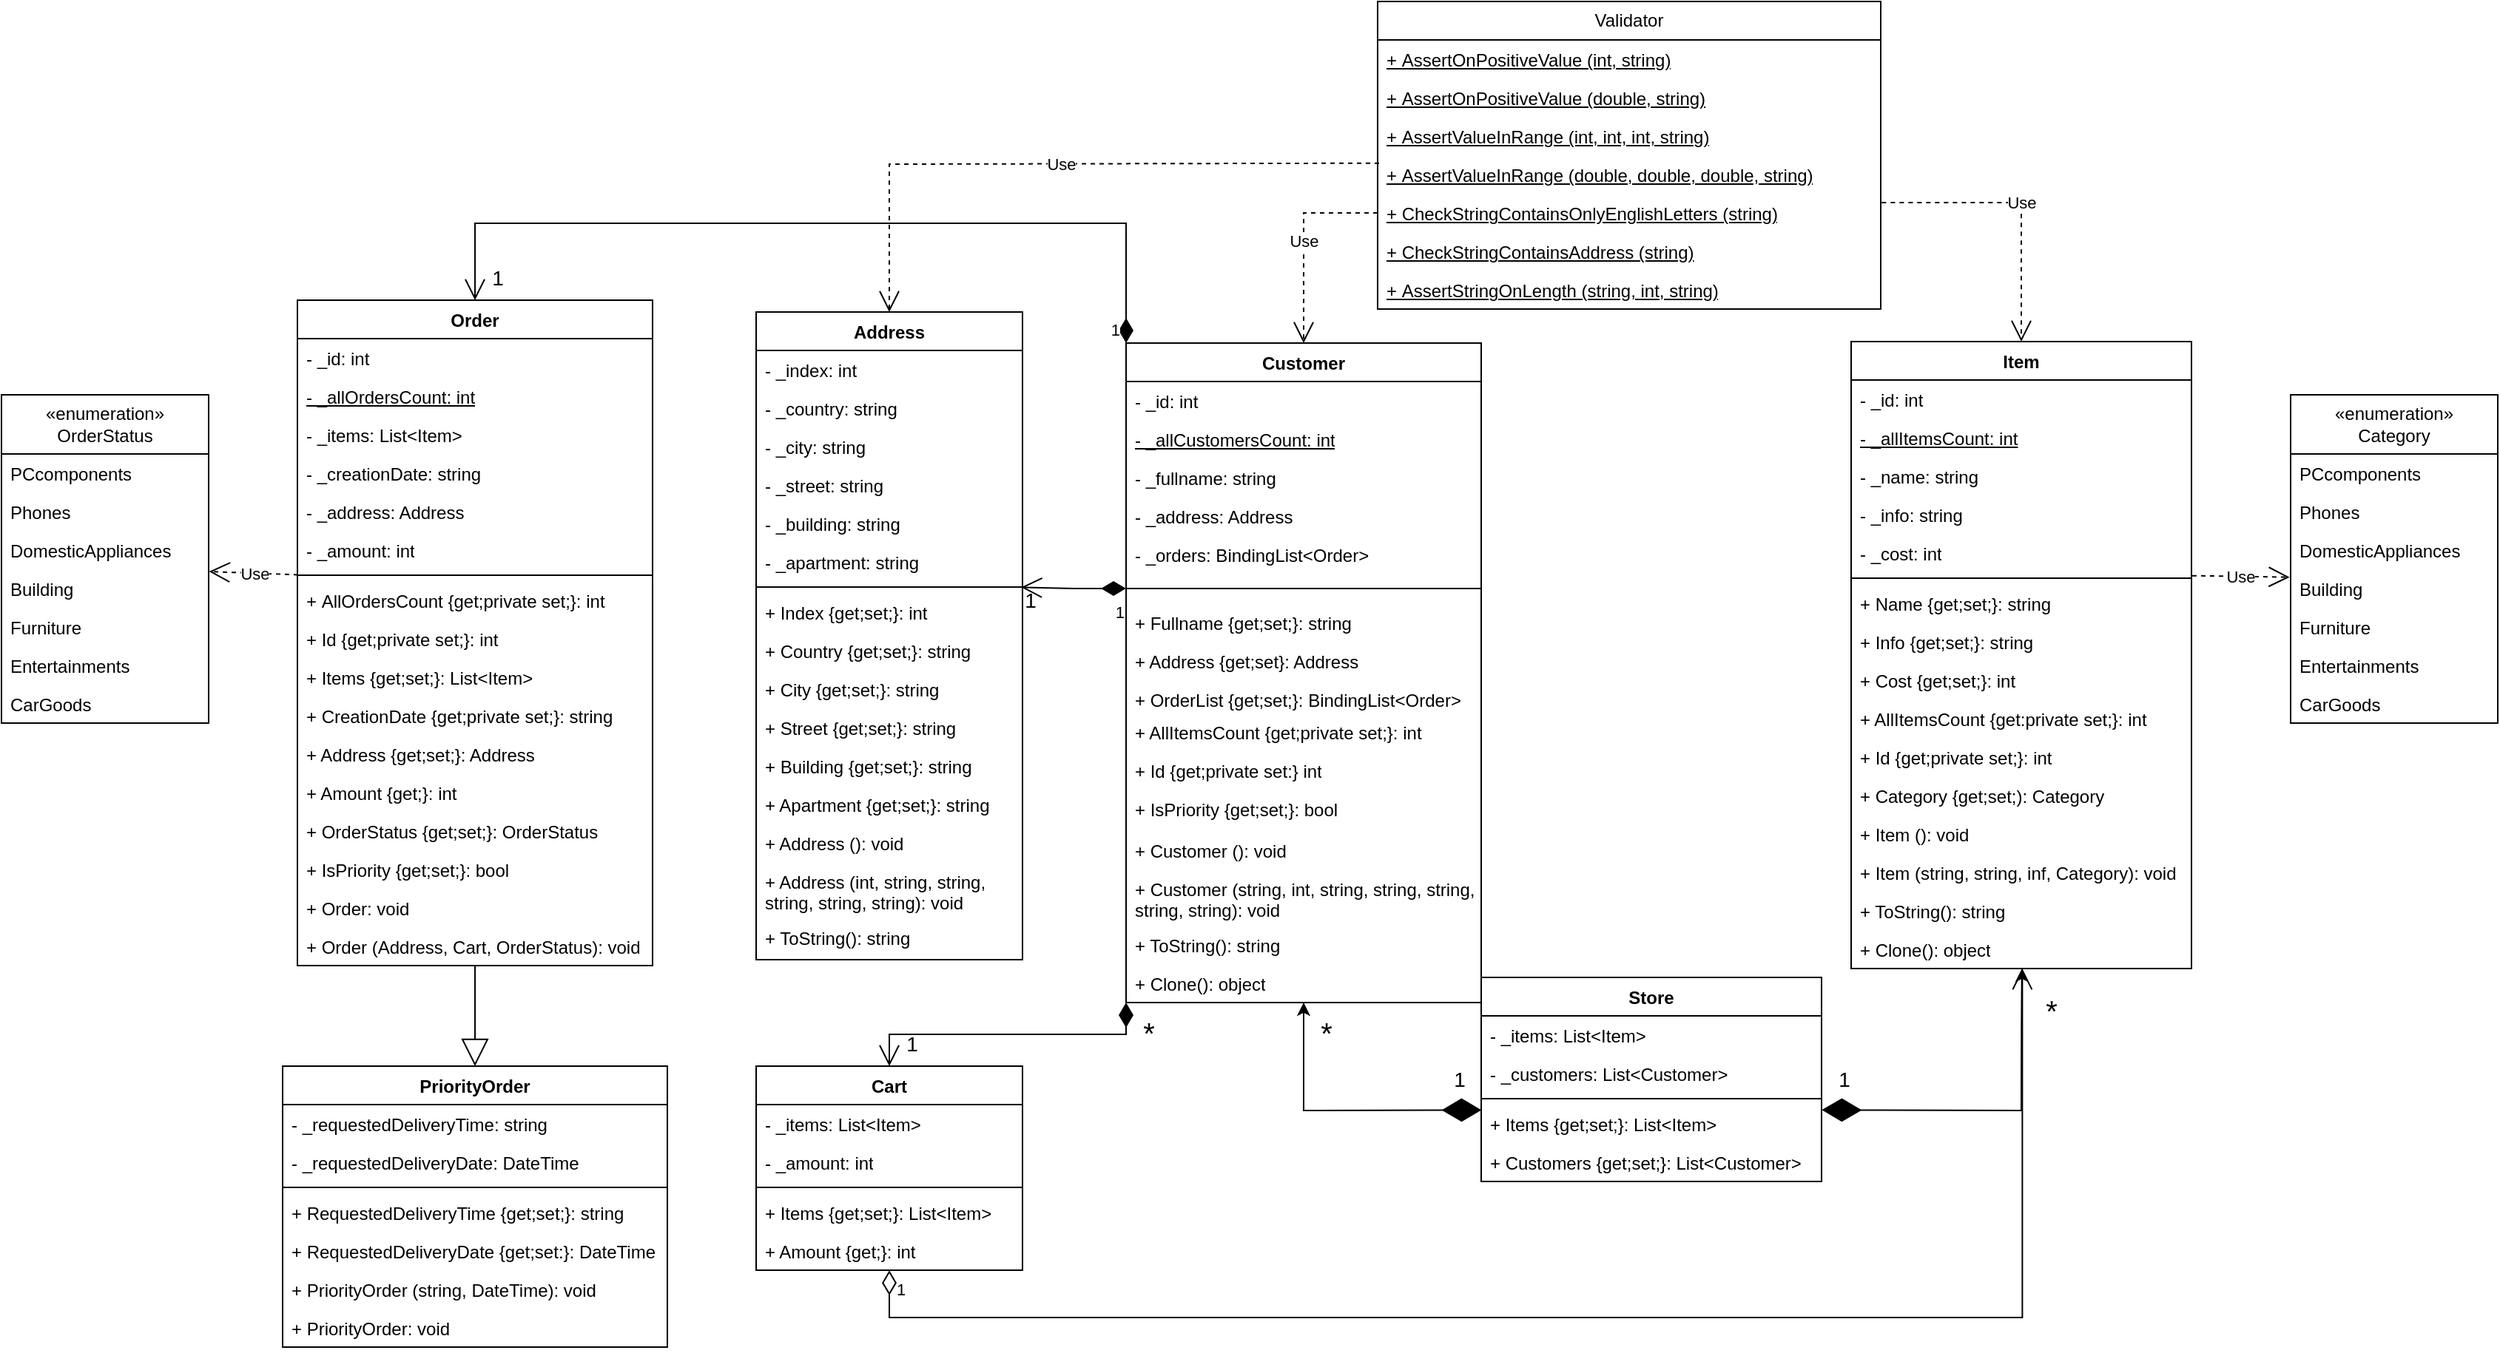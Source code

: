 <mxfile version="22.0.5" type="device">
  <diagram name="Страница — 1" id="mRZ40oLBY3o3glydsohH">
    <mxGraphModel dx="3160" dy="1187" grid="1" gridSize="10" guides="1" tooltips="1" connect="1" arrows="1" fold="1" page="1" pageScale="1" pageWidth="827" pageHeight="1169" math="0" shadow="0">
      <root>
        <mxCell id="0" />
        <mxCell id="1" parent="0" />
        <mxCell id="8NdlcEFQy9pJKiZ9Ffve-25" value="Validator" style="swimlane;fontStyle=0;childLayout=stackLayout;horizontal=1;startSize=26;fillColor=none;horizontalStack=0;resizeParent=1;resizeParentMax=0;resizeLast=0;collapsible=1;marginBottom=0;whiteSpace=wrap;html=1;rounded=0;" parent="1" vertex="1">
          <mxGeometry x="210" y="50" width="340" height="208" as="geometry" />
        </mxCell>
        <mxCell id="8NdlcEFQy9pJKiZ9Ffve-26" value="+&amp;nbsp;AssertOnPositiveValue (int, string)" style="text;strokeColor=none;fillColor=none;align=left;verticalAlign=top;spacingLeft=4;spacingRight=4;overflow=hidden;rotatable=0;points=[[0,0.5],[1,0.5]];portConstraint=eastwest;whiteSpace=wrap;html=1;rounded=0;fontStyle=4" parent="8NdlcEFQy9pJKiZ9Ffve-25" vertex="1">
          <mxGeometry y="26" width="340" height="26" as="geometry" />
        </mxCell>
        <mxCell id="8NdlcEFQy9pJKiZ9Ffve-27" value="+&amp;nbsp;AssertOnPositiveValue (double, string)" style="text;strokeColor=none;fillColor=none;align=left;verticalAlign=top;spacingLeft=4;spacingRight=4;overflow=hidden;rotatable=0;points=[[0,0.5],[1,0.5]];portConstraint=eastwest;whiteSpace=wrap;html=1;rounded=0;fontStyle=4" parent="8NdlcEFQy9pJKiZ9Ffve-25" vertex="1">
          <mxGeometry y="52" width="340" height="26" as="geometry" />
        </mxCell>
        <mxCell id="8NdlcEFQy9pJKiZ9Ffve-28" value="+&amp;nbsp;AssertValueInRange (int, int, int, string)" style="text;strokeColor=none;fillColor=none;align=left;verticalAlign=top;spacingLeft=4;spacingRight=4;overflow=hidden;rotatable=0;points=[[0,0.5],[1,0.5]];portConstraint=eastwest;whiteSpace=wrap;html=1;rounded=0;fontStyle=4" parent="8NdlcEFQy9pJKiZ9Ffve-25" vertex="1">
          <mxGeometry y="78" width="340" height="26" as="geometry" />
        </mxCell>
        <mxCell id="EkHCMVU59h59knE90Hll-35" value="+&amp;nbsp;AssertValueInRange (double, double, double, string)" style="text;strokeColor=none;fillColor=none;align=left;verticalAlign=top;spacingLeft=4;spacingRight=4;overflow=hidden;rotatable=0;points=[[0,0.5],[1,0.5]];portConstraint=eastwest;whiteSpace=wrap;html=1;rounded=0;fontStyle=4" parent="8NdlcEFQy9pJKiZ9Ffve-25" vertex="1">
          <mxGeometry y="104" width="340" height="26" as="geometry" />
        </mxCell>
        <mxCell id="EkHCMVU59h59knE90Hll-36" value="+&amp;nbsp;CheckStringContainsOnlyEnglishLetters (string)" style="text;strokeColor=none;fillColor=none;align=left;verticalAlign=top;spacingLeft=4;spacingRight=4;overflow=hidden;rotatable=0;points=[[0,0.5],[1,0.5]];portConstraint=eastwest;whiteSpace=wrap;html=1;rounded=0;fontStyle=4" parent="8NdlcEFQy9pJKiZ9Ffve-25" vertex="1">
          <mxGeometry y="130" width="340" height="26" as="geometry" />
        </mxCell>
        <mxCell id="EkHCMVU59h59knE90Hll-37" value="+&amp;nbsp;CheckStringContainsAddress (string)" style="text;strokeColor=none;fillColor=none;align=left;verticalAlign=top;spacingLeft=4;spacingRight=4;overflow=hidden;rotatable=0;points=[[0,0.5],[1,0.5]];portConstraint=eastwest;whiteSpace=wrap;html=1;rounded=0;fontStyle=4" parent="8NdlcEFQy9pJKiZ9Ffve-25" vertex="1">
          <mxGeometry y="156" width="340" height="26" as="geometry" />
        </mxCell>
        <mxCell id="EkHCMVU59h59knE90Hll-38" value="+&amp;nbsp;AssertStringOnLength (string, int, string)" style="text;strokeColor=none;fillColor=none;align=left;verticalAlign=top;spacingLeft=4;spacingRight=4;overflow=hidden;rotatable=0;points=[[0,0.5],[1,0.5]];portConstraint=eastwest;whiteSpace=wrap;html=1;rounded=0;fontStyle=4" parent="8NdlcEFQy9pJKiZ9Ffve-25" vertex="1">
          <mxGeometry y="182" width="340" height="26" as="geometry" />
        </mxCell>
        <mxCell id="EkHCMVU59h59knE90Hll-3" value="Item" style="swimlane;fontStyle=1;align=center;verticalAlign=top;childLayout=stackLayout;horizontal=1;startSize=26;horizontalStack=0;resizeParent=1;resizeParentMax=0;resizeLast=0;collapsible=1;marginBottom=0;whiteSpace=wrap;html=1;" parent="1" vertex="1">
          <mxGeometry x="530" y="280" width="230" height="424" as="geometry" />
        </mxCell>
        <mxCell id="EkHCMVU59h59knE90Hll-13" value="- _id: int" style="text;strokeColor=none;fillColor=none;align=left;verticalAlign=top;spacingLeft=4;spacingRight=4;overflow=hidden;rotatable=0;points=[[0,0.5],[1,0.5]];portConstraint=eastwest;whiteSpace=wrap;html=1;" parent="EkHCMVU59h59knE90Hll-3" vertex="1">
          <mxGeometry y="26" width="230" height="26" as="geometry" />
        </mxCell>
        <mxCell id="EkHCMVU59h59knE90Hll-12" value="- _allItemsCount: int" style="text;strokeColor=none;fillColor=none;align=left;verticalAlign=top;spacingLeft=4;spacingRight=4;overflow=hidden;rotatable=0;points=[[0,0.5],[1,0.5]];portConstraint=eastwest;whiteSpace=wrap;html=1;fontStyle=4" parent="EkHCMVU59h59knE90Hll-3" vertex="1">
          <mxGeometry y="52" width="230" height="26" as="geometry" />
        </mxCell>
        <mxCell id="EkHCMVU59h59knE90Hll-11" value="- _name: string" style="text;strokeColor=none;fillColor=none;align=left;verticalAlign=top;spacingLeft=4;spacingRight=4;overflow=hidden;rotatable=0;points=[[0,0.5],[1,0.5]];portConstraint=eastwest;whiteSpace=wrap;html=1;" parent="EkHCMVU59h59knE90Hll-3" vertex="1">
          <mxGeometry y="78" width="230" height="26" as="geometry" />
        </mxCell>
        <mxCell id="EkHCMVU59h59knE90Hll-8" value="- _info: string" style="text;strokeColor=none;fillColor=none;align=left;verticalAlign=top;spacingLeft=4;spacingRight=4;overflow=hidden;rotatable=0;points=[[0,0.5],[1,0.5]];portConstraint=eastwest;whiteSpace=wrap;html=1;" parent="EkHCMVU59h59knE90Hll-3" vertex="1">
          <mxGeometry y="104" width="230" height="26" as="geometry" />
        </mxCell>
        <mxCell id="EkHCMVU59h59knE90Hll-4" value="- _cost: int" style="text;strokeColor=none;fillColor=none;align=left;verticalAlign=top;spacingLeft=4;spacingRight=4;overflow=hidden;rotatable=0;points=[[0,0.5],[1,0.5]];portConstraint=eastwest;whiteSpace=wrap;html=1;" parent="EkHCMVU59h59knE90Hll-3" vertex="1">
          <mxGeometry y="130" width="230" height="26" as="geometry" />
        </mxCell>
        <mxCell id="EkHCMVU59h59knE90Hll-5" value="" style="line;strokeWidth=1;fillColor=none;align=left;verticalAlign=middle;spacingTop=-1;spacingLeft=3;spacingRight=3;rotatable=0;labelPosition=right;points=[];portConstraint=eastwest;strokeColor=inherit;" parent="EkHCMVU59h59knE90Hll-3" vertex="1">
          <mxGeometry y="156" width="230" height="8" as="geometry" />
        </mxCell>
        <mxCell id="EkHCMVU59h59knE90Hll-6" value="+ Name {get;set;}: string" style="text;strokeColor=none;fillColor=none;align=left;verticalAlign=top;spacingLeft=4;spacingRight=4;overflow=hidden;rotatable=0;points=[[0,0.5],[1,0.5]];portConstraint=eastwest;whiteSpace=wrap;html=1;" parent="EkHCMVU59h59knE90Hll-3" vertex="1">
          <mxGeometry y="164" width="230" height="26" as="geometry" />
        </mxCell>
        <mxCell id="EkHCMVU59h59knE90Hll-7" value="+ Info {get;set;}: string" style="text;strokeColor=none;fillColor=none;align=left;verticalAlign=top;spacingLeft=4;spacingRight=4;overflow=hidden;rotatable=0;points=[[0,0.5],[1,0.5]];portConstraint=eastwest;whiteSpace=wrap;html=1;" parent="EkHCMVU59h59knE90Hll-3" vertex="1">
          <mxGeometry y="190" width="230" height="26" as="geometry" />
        </mxCell>
        <mxCell id="EkHCMVU59h59knE90Hll-14" value="+ Cost {get;set;}: int" style="text;strokeColor=none;fillColor=none;align=left;verticalAlign=top;spacingLeft=4;spacingRight=4;overflow=hidden;rotatable=0;points=[[0,0.5],[1,0.5]];portConstraint=eastwest;whiteSpace=wrap;html=1;" parent="EkHCMVU59h59knE90Hll-3" vertex="1">
          <mxGeometry y="216" width="230" height="26" as="geometry" />
        </mxCell>
        <mxCell id="EkHCMVU59h59knE90Hll-15" value="+ AllItemsCount {get:private set;}: int" style="text;strokeColor=none;fillColor=none;align=left;verticalAlign=top;spacingLeft=4;spacingRight=4;overflow=hidden;rotatable=0;points=[[0,0.5],[1,0.5]];portConstraint=eastwest;whiteSpace=wrap;html=1;fontStyle=0" parent="EkHCMVU59h59knE90Hll-3" vertex="1">
          <mxGeometry y="242" width="230" height="26" as="geometry" />
        </mxCell>
        <mxCell id="EkHCMVU59h59knE90Hll-16" value="+ Id {get;private set;}: int" style="text;strokeColor=none;fillColor=none;align=left;verticalAlign=top;spacingLeft=4;spacingRight=4;overflow=hidden;rotatable=0;points=[[0,0.5],[1,0.5]];portConstraint=eastwest;whiteSpace=wrap;html=1;" parent="EkHCMVU59h59knE90Hll-3" vertex="1">
          <mxGeometry y="268" width="230" height="26" as="geometry" />
        </mxCell>
        <mxCell id="EkHCMVU59h59knE90Hll-17" value="+ Category {get;set;): Category" style="text;strokeColor=none;fillColor=none;align=left;verticalAlign=top;spacingLeft=4;spacingRight=4;overflow=hidden;rotatable=0;points=[[0,0.5],[1,0.5]];portConstraint=eastwest;whiteSpace=wrap;html=1;" parent="EkHCMVU59h59knE90Hll-3" vertex="1">
          <mxGeometry y="294" width="230" height="26" as="geometry" />
        </mxCell>
        <mxCell id="sbkK2AnOCJ7gOjGIv6pn-34" value="+ Item (): void" style="text;strokeColor=none;fillColor=none;align=left;verticalAlign=top;spacingLeft=4;spacingRight=4;overflow=hidden;rotatable=0;points=[[0,0.5],[1,0.5]];portConstraint=eastwest;whiteSpace=wrap;html=1;" parent="EkHCMVU59h59knE90Hll-3" vertex="1">
          <mxGeometry y="320" width="230" height="26" as="geometry" />
        </mxCell>
        <mxCell id="sbkK2AnOCJ7gOjGIv6pn-35" value="+ Item (string, string, inf, Category): void" style="text;strokeColor=none;fillColor=none;align=left;verticalAlign=top;spacingLeft=4;spacingRight=4;overflow=hidden;rotatable=0;points=[[0,0.5],[1,0.5]];portConstraint=eastwest;whiteSpace=wrap;html=1;" parent="EkHCMVU59h59knE90Hll-3" vertex="1">
          <mxGeometry y="346" width="230" height="26" as="geometry" />
        </mxCell>
        <mxCell id="phYLgja38qa1CTjOd_SN-5" value="+ ToString(): string" style="text;strokeColor=none;fillColor=none;align=left;verticalAlign=top;spacingLeft=4;spacingRight=4;overflow=hidden;rotatable=0;points=[[0,0.5],[1,0.5]];portConstraint=eastwest;whiteSpace=wrap;html=1;" vertex="1" parent="EkHCMVU59h59knE90Hll-3">
          <mxGeometry y="372" width="230" height="26" as="geometry" />
        </mxCell>
        <mxCell id="phYLgja38qa1CTjOd_SN-6" value="+ Clone(): object" style="text;strokeColor=none;fillColor=none;align=left;verticalAlign=top;spacingLeft=4;spacingRight=4;overflow=hidden;rotatable=0;points=[[0,0.5],[1,0.5]];portConstraint=eastwest;whiteSpace=wrap;html=1;" vertex="1" parent="EkHCMVU59h59knE90Hll-3">
          <mxGeometry y="398" width="230" height="26" as="geometry" />
        </mxCell>
        <mxCell id="EkHCMVU59h59knE90Hll-18" value="Customer" style="swimlane;fontStyle=1;align=center;verticalAlign=top;childLayout=stackLayout;horizontal=1;startSize=26;horizontalStack=0;resizeParent=1;resizeParentMax=0;resizeLast=0;collapsible=1;marginBottom=0;whiteSpace=wrap;html=1;" parent="1" vertex="1">
          <mxGeometry x="40" y="281" width="240" height="446" as="geometry" />
        </mxCell>
        <mxCell id="EkHCMVU59h59knE90Hll-24" value="- _id: int" style="text;strokeColor=none;fillColor=none;align=left;verticalAlign=top;spacingLeft=4;spacingRight=4;overflow=hidden;rotatable=0;points=[[0,0.5],[1,0.5]];portConstraint=eastwest;whiteSpace=wrap;html=1;" parent="EkHCMVU59h59knE90Hll-18" vertex="1">
          <mxGeometry y="26" width="240" height="26" as="geometry" />
        </mxCell>
        <mxCell id="EkHCMVU59h59knE90Hll-23" value="- _allCustomersCount: int" style="text;strokeColor=none;fillColor=none;align=left;verticalAlign=top;spacingLeft=4;spacingRight=4;overflow=hidden;rotatable=0;points=[[0,0.5],[1,0.5]];portConstraint=eastwest;whiteSpace=wrap;html=1;fontStyle=4" parent="EkHCMVU59h59knE90Hll-18" vertex="1">
          <mxGeometry y="52" width="240" height="26" as="geometry" />
        </mxCell>
        <mxCell id="EkHCMVU59h59knE90Hll-22" value="- _fullname: string" style="text;strokeColor=none;fillColor=none;align=left;verticalAlign=top;spacingLeft=4;spacingRight=4;overflow=hidden;rotatable=0;points=[[0,0.5],[1,0.5]];portConstraint=eastwest;whiteSpace=wrap;html=1;" parent="EkHCMVU59h59knE90Hll-18" vertex="1">
          <mxGeometry y="78" width="240" height="26" as="geometry" />
        </mxCell>
        <mxCell id="EkHCMVU59h59knE90Hll-19" value="- _address: Address" style="text;strokeColor=none;fillColor=none;align=left;verticalAlign=top;spacingLeft=4;spacingRight=4;overflow=hidden;rotatable=0;points=[[0,0.5],[1,0.5]];portConstraint=eastwest;whiteSpace=wrap;html=1;" parent="EkHCMVU59h59knE90Hll-18" vertex="1">
          <mxGeometry y="104" width="240" height="26" as="geometry" />
        </mxCell>
        <mxCell id="-F8Q1V_g5fa-UAAVx8Ue-2" value="- _orders: BindingList&amp;lt;Order&amp;gt;" style="text;strokeColor=none;fillColor=none;align=left;verticalAlign=top;spacingLeft=4;spacingRight=4;overflow=hidden;rotatable=0;points=[[0,0.5],[1,0.5]];portConstraint=eastwest;whiteSpace=wrap;html=1;" parent="EkHCMVU59h59knE90Hll-18" vertex="1">
          <mxGeometry y="130" width="240" height="26" as="geometry" />
        </mxCell>
        <mxCell id="EkHCMVU59h59knE90Hll-20" value="" style="line;strokeWidth=1;fillColor=none;align=left;verticalAlign=middle;spacingTop=-1;spacingLeft=3;spacingRight=3;rotatable=0;labelPosition=right;points=[];portConstraint=eastwest;strokeColor=inherit;" parent="EkHCMVU59h59knE90Hll-18" vertex="1">
          <mxGeometry y="156" width="240" height="20" as="geometry" />
        </mxCell>
        <mxCell id="EkHCMVU59h59knE90Hll-21" value="+ Fullname {get;set;}: string" style="text;strokeColor=none;fillColor=none;align=left;verticalAlign=top;spacingLeft=4;spacingRight=4;overflow=hidden;rotatable=0;points=[[0,0.5],[1,0.5]];portConstraint=eastwest;whiteSpace=wrap;html=1;" parent="EkHCMVU59h59knE90Hll-18" vertex="1">
          <mxGeometry y="176" width="240" height="26" as="geometry" />
        </mxCell>
        <mxCell id="EkHCMVU59h59knE90Hll-25" value="+ Address {get;set}: Address" style="text;strokeColor=none;fillColor=none;align=left;verticalAlign=top;spacingLeft=4;spacingRight=4;overflow=hidden;rotatable=0;points=[[0,0.5],[1,0.5]];portConstraint=eastwest;whiteSpace=wrap;html=1;" parent="EkHCMVU59h59knE90Hll-18" vertex="1">
          <mxGeometry y="202" width="240" height="26" as="geometry" />
        </mxCell>
        <mxCell id="-F8Q1V_g5fa-UAAVx8Ue-1" value="+ OrderList {get;set;}: BindingList&amp;lt;Order&amp;gt;" style="text;strokeColor=none;fillColor=none;align=left;verticalAlign=top;spacingLeft=4;spacingRight=4;overflow=hidden;rotatable=0;points=[[0,0.5],[1,0.5]];portConstraint=eastwest;whiteSpace=wrap;html=1;" parent="EkHCMVU59h59knE90Hll-18" vertex="1">
          <mxGeometry y="228" width="240" height="22" as="geometry" />
        </mxCell>
        <mxCell id="EkHCMVU59h59knE90Hll-26" value="+ AllItemsCount {get;private set;}: int" style="text;strokeColor=none;fillColor=none;align=left;verticalAlign=top;spacingLeft=4;spacingRight=4;overflow=hidden;rotatable=0;points=[[0,0.5],[1,0.5]];portConstraint=eastwest;whiteSpace=wrap;html=1;" parent="EkHCMVU59h59knE90Hll-18" vertex="1">
          <mxGeometry y="250" width="240" height="26" as="geometry" />
        </mxCell>
        <mxCell id="EkHCMVU59h59knE90Hll-27" value="+ Id {get;private set:} int" style="text;strokeColor=none;fillColor=none;align=left;verticalAlign=top;spacingLeft=4;spacingRight=4;overflow=hidden;rotatable=0;points=[[0,0.5],[1,0.5]];portConstraint=eastwest;whiteSpace=wrap;html=1;" parent="EkHCMVU59h59knE90Hll-18" vertex="1">
          <mxGeometry y="276" width="240" height="26" as="geometry" />
        </mxCell>
        <mxCell id="MhgVoDi9bUxvAhyQU6as-1" value="+ IsPriority {get;set;}: bool" style="text;strokeColor=none;fillColor=none;align=left;verticalAlign=top;spacingLeft=4;spacingRight=4;overflow=hidden;rotatable=0;points=[[0,0.5],[1,0.5]];portConstraint=eastwest;whiteSpace=wrap;html=1;" parent="EkHCMVU59h59knE90Hll-18" vertex="1">
          <mxGeometry y="302" width="240" height="28" as="geometry" />
        </mxCell>
        <mxCell id="sbkK2AnOCJ7gOjGIv6pn-32" value="+ Customer (): void" style="text;strokeColor=none;fillColor=none;align=left;verticalAlign=top;spacingLeft=4;spacingRight=4;overflow=hidden;rotatable=0;points=[[0,0.5],[1,0.5]];portConstraint=eastwest;whiteSpace=wrap;html=1;" parent="EkHCMVU59h59knE90Hll-18" vertex="1">
          <mxGeometry y="330" width="240" height="26" as="geometry" />
        </mxCell>
        <mxCell id="sbkK2AnOCJ7gOjGIv6pn-33" value="+ Customer (string, int, string, string, string, string, string): void" style="text;strokeColor=none;fillColor=none;align=left;verticalAlign=top;spacingLeft=4;spacingRight=4;overflow=hidden;rotatable=0;points=[[0,0.5],[1,0.5]];portConstraint=eastwest;whiteSpace=wrap;html=1;" parent="EkHCMVU59h59knE90Hll-18" vertex="1">
          <mxGeometry y="356" width="240" height="38" as="geometry" />
        </mxCell>
        <mxCell id="phYLgja38qa1CTjOd_SN-2" value="+ ToString(): string" style="text;strokeColor=none;fillColor=none;align=left;verticalAlign=top;spacingLeft=4;spacingRight=4;overflow=hidden;rotatable=0;points=[[0,0.5],[1,0.5]];portConstraint=eastwest;whiteSpace=wrap;html=1;" vertex="1" parent="EkHCMVU59h59knE90Hll-18">
          <mxGeometry y="394" width="240" height="26" as="geometry" />
        </mxCell>
        <mxCell id="phYLgja38qa1CTjOd_SN-3" value="+ Clone(): object" style="text;strokeColor=none;fillColor=none;align=left;verticalAlign=top;spacingLeft=4;spacingRight=4;overflow=hidden;rotatable=0;points=[[0,0.5],[1,0.5]];portConstraint=eastwest;whiteSpace=wrap;html=1;" vertex="1" parent="EkHCMVU59h59knE90Hll-18">
          <mxGeometry y="420" width="240" height="26" as="geometry" />
        </mxCell>
        <mxCell id="hicgtg7otHuUIutlruOk-7" value="Address" style="swimlane;fontStyle=1;align=center;verticalAlign=top;childLayout=stackLayout;horizontal=1;startSize=26;horizontalStack=0;resizeParent=1;resizeParentMax=0;resizeLast=0;collapsible=1;marginBottom=0;whiteSpace=wrap;html=1;" parent="1" vertex="1">
          <mxGeometry x="-210" y="260" width="180" height="438" as="geometry" />
        </mxCell>
        <mxCell id="hicgtg7otHuUIutlruOk-15" value="- _index: int" style="text;strokeColor=none;fillColor=none;align=left;verticalAlign=top;spacingLeft=4;spacingRight=4;overflow=hidden;rotatable=0;points=[[0,0.5],[1,0.5]];portConstraint=eastwest;whiteSpace=wrap;html=1;" parent="hicgtg7otHuUIutlruOk-7" vertex="1">
          <mxGeometry y="26" width="180" height="26" as="geometry" />
        </mxCell>
        <mxCell id="hicgtg7otHuUIutlruOk-14" value="- _country: string" style="text;strokeColor=none;fillColor=none;align=left;verticalAlign=top;spacingLeft=4;spacingRight=4;overflow=hidden;rotatable=0;points=[[0,0.5],[1,0.5]];portConstraint=eastwest;whiteSpace=wrap;html=1;" parent="hicgtg7otHuUIutlruOk-7" vertex="1">
          <mxGeometry y="52" width="180" height="26" as="geometry" />
        </mxCell>
        <mxCell id="hicgtg7otHuUIutlruOk-13" value="- _city: string" style="text;strokeColor=none;fillColor=none;align=left;verticalAlign=top;spacingLeft=4;spacingRight=4;overflow=hidden;rotatable=0;points=[[0,0.5],[1,0.5]];portConstraint=eastwest;whiteSpace=wrap;html=1;" parent="hicgtg7otHuUIutlruOk-7" vertex="1">
          <mxGeometry y="78" width="180" height="26" as="geometry" />
        </mxCell>
        <mxCell id="hicgtg7otHuUIutlruOk-12" value="- _street: string" style="text;strokeColor=none;fillColor=none;align=left;verticalAlign=top;spacingLeft=4;spacingRight=4;overflow=hidden;rotatable=0;points=[[0,0.5],[1,0.5]];portConstraint=eastwest;whiteSpace=wrap;html=1;" parent="hicgtg7otHuUIutlruOk-7" vertex="1">
          <mxGeometry y="104" width="180" height="26" as="geometry" />
        </mxCell>
        <mxCell id="hicgtg7otHuUIutlruOk-11" value="- _building: string" style="text;strokeColor=none;fillColor=none;align=left;verticalAlign=top;spacingLeft=4;spacingRight=4;overflow=hidden;rotatable=0;points=[[0,0.5],[1,0.5]];portConstraint=eastwest;whiteSpace=wrap;html=1;" parent="hicgtg7otHuUIutlruOk-7" vertex="1">
          <mxGeometry y="130" width="180" height="26" as="geometry" />
        </mxCell>
        <mxCell id="hicgtg7otHuUIutlruOk-8" value="- _apartment: string" style="text;strokeColor=none;fillColor=none;align=left;verticalAlign=top;spacingLeft=4;spacingRight=4;overflow=hidden;rotatable=0;points=[[0,0.5],[1,0.5]];portConstraint=eastwest;whiteSpace=wrap;html=1;" parent="hicgtg7otHuUIutlruOk-7" vertex="1">
          <mxGeometry y="156" width="180" height="26" as="geometry" />
        </mxCell>
        <mxCell id="hicgtg7otHuUIutlruOk-9" value="" style="line;strokeWidth=1;fillColor=none;align=left;verticalAlign=middle;spacingTop=-1;spacingLeft=3;spacingRight=3;rotatable=0;labelPosition=right;points=[];portConstraint=eastwest;strokeColor=inherit;" parent="hicgtg7otHuUIutlruOk-7" vertex="1">
          <mxGeometry y="182" width="180" height="8" as="geometry" />
        </mxCell>
        <mxCell id="hicgtg7otHuUIutlruOk-10" value="+ Index {get;set;}: int" style="text;strokeColor=none;fillColor=none;align=left;verticalAlign=top;spacingLeft=4;spacingRight=4;overflow=hidden;rotatable=0;points=[[0,0.5],[1,0.5]];portConstraint=eastwest;whiteSpace=wrap;html=1;" parent="hicgtg7otHuUIutlruOk-7" vertex="1">
          <mxGeometry y="190" width="180" height="26" as="geometry" />
        </mxCell>
        <mxCell id="hicgtg7otHuUIutlruOk-16" value="+ Country {get;set;}: string" style="text;strokeColor=none;fillColor=none;align=left;verticalAlign=top;spacingLeft=4;spacingRight=4;overflow=hidden;rotatable=0;points=[[0,0.5],[1,0.5]];portConstraint=eastwest;whiteSpace=wrap;html=1;" parent="hicgtg7otHuUIutlruOk-7" vertex="1">
          <mxGeometry y="216" width="180" height="26" as="geometry" />
        </mxCell>
        <mxCell id="hicgtg7otHuUIutlruOk-17" value="+ City {get;set;}: string" style="text;strokeColor=none;fillColor=none;align=left;verticalAlign=top;spacingLeft=4;spacingRight=4;overflow=hidden;rotatable=0;points=[[0,0.5],[1,0.5]];portConstraint=eastwest;whiteSpace=wrap;html=1;" parent="hicgtg7otHuUIutlruOk-7" vertex="1">
          <mxGeometry y="242" width="180" height="26" as="geometry" />
        </mxCell>
        <mxCell id="hicgtg7otHuUIutlruOk-18" value="+ Street {get;set;}: string" style="text;strokeColor=none;fillColor=none;align=left;verticalAlign=top;spacingLeft=4;spacingRight=4;overflow=hidden;rotatable=0;points=[[0,0.5],[1,0.5]];portConstraint=eastwest;whiteSpace=wrap;html=1;" parent="hicgtg7otHuUIutlruOk-7" vertex="1">
          <mxGeometry y="268" width="180" height="26" as="geometry" />
        </mxCell>
        <mxCell id="hicgtg7otHuUIutlruOk-19" value="+ Building {get;set;}: string" style="text;strokeColor=none;fillColor=none;align=left;verticalAlign=top;spacingLeft=4;spacingRight=4;overflow=hidden;rotatable=0;points=[[0,0.5],[1,0.5]];portConstraint=eastwest;whiteSpace=wrap;html=1;" parent="hicgtg7otHuUIutlruOk-7" vertex="1">
          <mxGeometry y="294" width="180" height="26" as="geometry" />
        </mxCell>
        <mxCell id="hicgtg7otHuUIutlruOk-20" value="+ Apartment {get;set;}: string" style="text;strokeColor=none;fillColor=none;align=left;verticalAlign=top;spacingLeft=4;spacingRight=4;overflow=hidden;rotatable=0;points=[[0,0.5],[1,0.5]];portConstraint=eastwest;whiteSpace=wrap;html=1;" parent="hicgtg7otHuUIutlruOk-7" vertex="1">
          <mxGeometry y="320" width="180" height="26" as="geometry" />
        </mxCell>
        <mxCell id="sbkK2AnOCJ7gOjGIv6pn-30" value="+ Address (): void" style="text;strokeColor=none;fillColor=none;align=left;verticalAlign=top;spacingLeft=4;spacingRight=4;overflow=hidden;rotatable=0;points=[[0,0.5],[1,0.5]];portConstraint=eastwest;whiteSpace=wrap;html=1;" parent="hicgtg7otHuUIutlruOk-7" vertex="1">
          <mxGeometry y="346" width="180" height="26" as="geometry" />
        </mxCell>
        <mxCell id="sbkK2AnOCJ7gOjGIv6pn-31" value="+ Address (int, string, string, string, string, string): void" style="text;strokeColor=none;fillColor=none;align=left;verticalAlign=top;spacingLeft=4;spacingRight=4;overflow=hidden;rotatable=0;points=[[0,0.5],[1,0.5]];portConstraint=eastwest;whiteSpace=wrap;html=1;" parent="hicgtg7otHuUIutlruOk-7" vertex="1">
          <mxGeometry y="372" width="180" height="38" as="geometry" />
        </mxCell>
        <mxCell id="phYLgja38qa1CTjOd_SN-1" value="+ ToString(): string" style="text;strokeColor=none;fillColor=none;align=left;verticalAlign=top;spacingLeft=4;spacingRight=4;overflow=hidden;rotatable=0;points=[[0,0.5],[1,0.5]];portConstraint=eastwest;whiteSpace=wrap;html=1;" vertex="1" parent="hicgtg7otHuUIutlruOk-7">
          <mxGeometry y="410" width="180" height="28" as="geometry" />
        </mxCell>
        <mxCell id="hicgtg7otHuUIutlruOk-21" value="1" style="endArrow=open;html=1;endSize=12;startArrow=diamondThin;startSize=14;startFill=1;edgeStyle=orthogonalEdgeStyle;align=right;verticalAlign=top;rounded=0;entryX=0.995;entryY=0.517;entryDx=0;entryDy=0;entryPerimeter=0;exitX=0;exitY=0.5;exitDx=0;exitDy=0;exitPerimeter=0;" parent="1" source="EkHCMVU59h59knE90Hll-20" target="hicgtg7otHuUIutlruOk-9" edge="1">
          <mxGeometry x="-1" y="3" relative="1" as="geometry">
            <mxPoint x="30" y="440" as="sourcePoint" />
            <mxPoint x="-20" y="440" as="targetPoint" />
          </mxGeometry>
        </mxCell>
        <mxCell id="hicgtg7otHuUIutlruOk-22" value="&lt;font style=&quot;font-size: 14px;&quot;&gt;1&lt;/font&gt;" style="text;html=1;align=center;verticalAlign=middle;resizable=0;points=[];autosize=1;strokeColor=none;fillColor=none;" parent="1" vertex="1">
          <mxGeometry x="-40" y="440" width="30" height="30" as="geometry" />
        </mxCell>
        <mxCell id="sbkK2AnOCJ7gOjGIv6pn-1" value="Store" style="swimlane;fontStyle=1;align=center;verticalAlign=top;childLayout=stackLayout;horizontal=1;startSize=26;horizontalStack=0;resizeParent=1;resizeParentMax=0;resizeLast=0;collapsible=1;marginBottom=0;whiteSpace=wrap;html=1;" parent="1" vertex="1">
          <mxGeometry x="280" y="710" width="230" height="138" as="geometry" />
        </mxCell>
        <mxCell id="sbkK2AnOCJ7gOjGIv6pn-5" value="- _items: List&amp;lt;Item&amp;gt;" style="text;strokeColor=none;fillColor=none;align=left;verticalAlign=top;spacingLeft=4;spacingRight=4;overflow=hidden;rotatable=0;points=[[0,0.5],[1,0.5]];portConstraint=eastwest;whiteSpace=wrap;html=1;" parent="sbkK2AnOCJ7gOjGIv6pn-1" vertex="1">
          <mxGeometry y="26" width="230" height="26" as="geometry" />
        </mxCell>
        <mxCell id="sbkK2AnOCJ7gOjGIv6pn-2" value="- _customers: List&amp;lt;Customer&amp;gt;" style="text;strokeColor=none;fillColor=none;align=left;verticalAlign=top;spacingLeft=4;spacingRight=4;overflow=hidden;rotatable=0;points=[[0,0.5],[1,0.5]];portConstraint=eastwest;whiteSpace=wrap;html=1;" parent="sbkK2AnOCJ7gOjGIv6pn-1" vertex="1">
          <mxGeometry y="52" width="230" height="26" as="geometry" />
        </mxCell>
        <mxCell id="sbkK2AnOCJ7gOjGIv6pn-3" value="" style="line;strokeWidth=1;fillColor=none;align=left;verticalAlign=middle;spacingTop=-1;spacingLeft=3;spacingRight=3;rotatable=0;labelPosition=right;points=[];portConstraint=eastwest;strokeColor=inherit;" parent="sbkK2AnOCJ7gOjGIv6pn-1" vertex="1">
          <mxGeometry y="78" width="230" height="8" as="geometry" />
        </mxCell>
        <mxCell id="sbkK2AnOCJ7gOjGIv6pn-4" value="+ Items {get;set;}: List&amp;lt;Item&amp;gt;" style="text;strokeColor=none;fillColor=none;align=left;verticalAlign=top;spacingLeft=4;spacingRight=4;overflow=hidden;rotatable=0;points=[[0,0.5],[1,0.5]];portConstraint=eastwest;whiteSpace=wrap;html=1;" parent="sbkK2AnOCJ7gOjGIv6pn-1" vertex="1">
          <mxGeometry y="86" width="230" height="26" as="geometry" />
        </mxCell>
        <mxCell id="sbkK2AnOCJ7gOjGIv6pn-6" value="+ Customers {get;set;}: List&amp;lt;Customer&amp;gt;" style="text;strokeColor=none;fillColor=none;align=left;verticalAlign=top;spacingLeft=4;spacingRight=4;overflow=hidden;rotatable=0;points=[[0,0.5],[1,0.5]];portConstraint=eastwest;whiteSpace=wrap;html=1;" parent="sbkK2AnOCJ7gOjGIv6pn-1" vertex="1">
          <mxGeometry y="112" width="230" height="26" as="geometry" />
        </mxCell>
        <mxCell id="sbkK2AnOCJ7gOjGIv6pn-9" value="" style="endArrow=diamondThin;endFill=1;endSize=24;html=1;rounded=0;entryX=1.001;entryY=0.139;entryDx=0;entryDy=0;entryPerimeter=0;exitX=0.502;exitY=1.002;exitDx=0;exitDy=0;exitPerimeter=0;" parent="1" source="phYLgja38qa1CTjOd_SN-6" target="sbkK2AnOCJ7gOjGIv6pn-4" edge="1">
          <mxGeometry width="160" relative="1" as="geometry">
            <mxPoint x="645" y="730" as="sourcePoint" />
            <mxPoint x="540" y="793.93" as="targetPoint" />
            <Array as="points">
              <mxPoint x="645" y="800" />
            </Array>
          </mxGeometry>
        </mxCell>
        <mxCell id="sbkK2AnOCJ7gOjGIv6pn-10" value="" style="endArrow=classic;html=1;rounded=0;entryX=0.502;entryY=1.002;entryDx=0;entryDy=0;entryPerimeter=0;" parent="1" edge="1" target="phYLgja38qa1CTjOd_SN-6">
          <mxGeometry width="50" height="50" relative="1" as="geometry">
            <mxPoint x="645" y="800" as="sourcePoint" />
            <mxPoint x="670" y="727" as="targetPoint" />
          </mxGeometry>
        </mxCell>
        <mxCell id="sbkK2AnOCJ7gOjGIv6pn-12" value="&lt;font style=&quot;font-size: 20px;&quot;&gt;*&lt;/font&gt;" style="text;html=1;align=center;verticalAlign=middle;resizable=0;points=[];autosize=1;strokeColor=none;fillColor=none;" parent="1" vertex="1">
          <mxGeometry x="650" y="712" width="30" height="40" as="geometry" />
        </mxCell>
        <mxCell id="sbkK2AnOCJ7gOjGIv6pn-13" value="&lt;font style=&quot;font-size: 14px;&quot;&gt;1&lt;/font&gt;" style="text;html=1;align=center;verticalAlign=middle;resizable=0;points=[];autosize=1;strokeColor=none;fillColor=none;" parent="1" vertex="1">
          <mxGeometry x="510" y="764" width="30" height="30" as="geometry" />
        </mxCell>
        <mxCell id="sbkK2AnOCJ7gOjGIv6pn-14" value="" style="endArrow=diamondThin;endFill=1;endSize=24;html=1;rounded=0;entryX=0.001;entryY=0.142;entryDx=0;entryDy=0;entryPerimeter=0;exitX=0.5;exitY=1;exitDx=0;exitDy=0;" parent="1" target="sbkK2AnOCJ7gOjGIv6pn-4" edge="1" source="EkHCMVU59h59knE90Hll-18">
          <mxGeometry width="160" relative="1" as="geometry">
            <mxPoint x="160" y="730" as="sourcePoint" />
            <mxPoint x="270" y="794" as="targetPoint" />
            <Array as="points">
              <mxPoint x="160" y="800" />
            </Array>
          </mxGeometry>
        </mxCell>
        <mxCell id="sbkK2AnOCJ7gOjGIv6pn-15" value="&lt;font style=&quot;font-size: 14px;&quot;&gt;1&lt;/font&gt;" style="text;html=1;align=center;verticalAlign=middle;resizable=0;points=[];autosize=1;strokeColor=none;fillColor=none;" parent="1" vertex="1">
          <mxGeometry x="250" y="764" width="30" height="30" as="geometry" />
        </mxCell>
        <mxCell id="sbkK2AnOCJ7gOjGIv6pn-16" value="&lt;font style=&quot;font-size: 20px;&quot;&gt;*&lt;/font&gt;" style="text;html=1;align=center;verticalAlign=middle;resizable=0;points=[];autosize=1;strokeColor=none;fillColor=none;" parent="1" vertex="1">
          <mxGeometry x="160" y="727" width="30" height="40" as="geometry" />
        </mxCell>
        <mxCell id="sbkK2AnOCJ7gOjGIv6pn-17" value="" style="endArrow=classic;html=1;rounded=0;entryX=0.5;entryY=0.999;entryDx=0;entryDy=0;entryPerimeter=0;" parent="1" target="phYLgja38qa1CTjOd_SN-3" edge="1">
          <mxGeometry width="50" height="50" relative="1" as="geometry">
            <mxPoint x="160" y="800" as="sourcePoint" />
            <mxPoint x="160.12" y="731.0" as="targetPoint" />
          </mxGeometry>
        </mxCell>
        <mxCell id="sbkK2AnOCJ7gOjGIv6pn-18" value="«enumeration»&lt;br&gt;Category" style="swimlane;fontStyle=0;childLayout=stackLayout;horizontal=1;startSize=40;fillColor=none;horizontalStack=0;resizeParent=1;resizeParentMax=0;resizeLast=0;collapsible=1;marginBottom=0;whiteSpace=wrap;html=1;" parent="1" vertex="1">
          <mxGeometry x="827" y="316" width="140" height="222" as="geometry">
            <mxRectangle x="800" y="350" width="120" height="40" as="alternateBounds" />
          </mxGeometry>
        </mxCell>
        <mxCell id="sbkK2AnOCJ7gOjGIv6pn-19" value="PCcomponents" style="text;strokeColor=none;fillColor=none;align=left;verticalAlign=top;spacingLeft=4;spacingRight=4;overflow=hidden;rotatable=0;points=[[0,0.5],[1,0.5]];portConstraint=eastwest;whiteSpace=wrap;html=1;" parent="sbkK2AnOCJ7gOjGIv6pn-18" vertex="1">
          <mxGeometry y="40" width="140" height="26" as="geometry" />
        </mxCell>
        <mxCell id="sbkK2AnOCJ7gOjGIv6pn-20" value="Phones" style="text;strokeColor=none;fillColor=none;align=left;verticalAlign=top;spacingLeft=4;spacingRight=4;overflow=hidden;rotatable=0;points=[[0,0.5],[1,0.5]];portConstraint=eastwest;whiteSpace=wrap;html=1;" parent="sbkK2AnOCJ7gOjGIv6pn-18" vertex="1">
          <mxGeometry y="66" width="140" height="26" as="geometry" />
        </mxCell>
        <mxCell id="sbkK2AnOCJ7gOjGIv6pn-21" value="DomesticAppliances" style="text;strokeColor=none;fillColor=none;align=left;verticalAlign=top;spacingLeft=4;spacingRight=4;overflow=hidden;rotatable=0;points=[[0,0.5],[1,0.5]];portConstraint=eastwest;whiteSpace=wrap;html=1;" parent="sbkK2AnOCJ7gOjGIv6pn-18" vertex="1">
          <mxGeometry y="92" width="140" height="26" as="geometry" />
        </mxCell>
        <mxCell id="sbkK2AnOCJ7gOjGIv6pn-22" value="Building" style="text;strokeColor=none;fillColor=none;align=left;verticalAlign=top;spacingLeft=4;spacingRight=4;overflow=hidden;rotatable=0;points=[[0,0.5],[1,0.5]];portConstraint=eastwest;whiteSpace=wrap;html=1;" parent="sbkK2AnOCJ7gOjGIv6pn-18" vertex="1">
          <mxGeometry y="118" width="140" height="26" as="geometry" />
        </mxCell>
        <mxCell id="sbkK2AnOCJ7gOjGIv6pn-23" value="Furniture" style="text;strokeColor=none;fillColor=none;align=left;verticalAlign=top;spacingLeft=4;spacingRight=4;overflow=hidden;rotatable=0;points=[[0,0.5],[1,0.5]];portConstraint=eastwest;whiteSpace=wrap;html=1;" parent="sbkK2AnOCJ7gOjGIv6pn-18" vertex="1">
          <mxGeometry y="144" width="140" height="26" as="geometry" />
        </mxCell>
        <mxCell id="sbkK2AnOCJ7gOjGIv6pn-24" value="Entertainments" style="text;strokeColor=none;fillColor=none;align=left;verticalAlign=top;spacingLeft=4;spacingRight=4;overflow=hidden;rotatable=0;points=[[0,0.5],[1,0.5]];portConstraint=eastwest;whiteSpace=wrap;html=1;" parent="sbkK2AnOCJ7gOjGIv6pn-18" vertex="1">
          <mxGeometry y="170" width="140" height="26" as="geometry" />
        </mxCell>
        <mxCell id="sbkK2AnOCJ7gOjGIv6pn-25" value="CarGoods" style="text;strokeColor=none;fillColor=none;align=left;verticalAlign=top;spacingLeft=4;spacingRight=4;overflow=hidden;rotatable=0;points=[[0,0.5],[1,0.5]];portConstraint=eastwest;whiteSpace=wrap;html=1;" parent="sbkK2AnOCJ7gOjGIv6pn-18" vertex="1">
          <mxGeometry y="196" width="140" height="26" as="geometry" />
        </mxCell>
        <mxCell id="sbkK2AnOCJ7gOjGIv6pn-26" value="Use" style="endArrow=open;endSize=12;dashed=1;html=1;rounded=0;entryX=0.5;entryY=0;entryDx=0;entryDy=0;exitX=0.003;exitY=0.206;exitDx=0;exitDy=0;exitPerimeter=0;" parent="1" source="EkHCMVU59h59knE90Hll-35" target="hicgtg7otHuUIutlruOk-7" edge="1">
          <mxGeometry width="160" relative="1" as="geometry">
            <mxPoint x="180" y="160" as="sourcePoint" />
            <mxPoint x="-120" y="240" as="targetPoint" />
            <Array as="points">
              <mxPoint x="-120" y="160" />
            </Array>
          </mxGeometry>
        </mxCell>
        <mxCell id="sbkK2AnOCJ7gOjGIv6pn-27" value="Use" style="endArrow=open;endSize=12;dashed=1;html=1;rounded=0;entryX=0.5;entryY=0;entryDx=0;entryDy=0;" parent="1" target="EkHCMVU59h59knE90Hll-18" edge="1">
          <mxGeometry width="160" relative="1" as="geometry">
            <mxPoint x="210" y="193" as="sourcePoint" />
            <mxPoint x="160" y="287" as="targetPoint" />
            <Array as="points">
              <mxPoint x="160" y="193" />
            </Array>
          </mxGeometry>
        </mxCell>
        <mxCell id="sbkK2AnOCJ7gOjGIv6pn-28" value="Use" style="endArrow=open;endSize=12;dashed=1;html=1;rounded=0;entryX=0.5;entryY=0;entryDx=0;entryDy=0;exitX=1.002;exitY=0.233;exitDx=0;exitDy=0;exitPerimeter=0;" parent="1" source="EkHCMVU59h59knE90Hll-36" target="EkHCMVU59h59knE90Hll-3" edge="1">
          <mxGeometry width="160" relative="1" as="geometry">
            <mxPoint x="570" y="187" as="sourcePoint" />
            <mxPoint x="640" y="254" as="targetPoint" />
            <Array as="points">
              <mxPoint x="645" y="186" />
            </Array>
          </mxGeometry>
        </mxCell>
        <mxCell id="sbkK2AnOCJ7gOjGIv6pn-29" value="Use" style="endArrow=open;endSize=12;dashed=1;html=1;rounded=0;entryX=-0.005;entryY=0.205;entryDx=0;entryDy=0;entryPerimeter=0;exitX=1.002;exitY=0.292;exitDx=0;exitDy=0;exitPerimeter=0;" parent="1" source="EkHCMVU59h59knE90Hll-5" target="sbkK2AnOCJ7gOjGIv6pn-22" edge="1">
          <mxGeometry width="160" relative="1" as="geometry">
            <mxPoint x="760" y="439.64" as="sourcePoint" />
            <mxPoint x="810" y="439.64" as="targetPoint" />
          </mxGeometry>
        </mxCell>
        <mxCell id="lVDe1UibVYgoFe94r_Ij-1" value="Cart" style="swimlane;fontStyle=1;align=center;verticalAlign=top;childLayout=stackLayout;horizontal=1;startSize=26;horizontalStack=0;resizeParent=1;resizeParentMax=0;resizeLast=0;collapsible=1;marginBottom=0;whiteSpace=wrap;html=1;" parent="1" vertex="1">
          <mxGeometry x="-210" y="770" width="180" height="138" as="geometry" />
        </mxCell>
        <mxCell id="lVDe1UibVYgoFe94r_Ij-5" value="- _items: List&amp;lt;Item&amp;gt;" style="text;strokeColor=none;fillColor=none;align=left;verticalAlign=top;spacingLeft=4;spacingRight=4;overflow=hidden;rotatable=0;points=[[0,0.5],[1,0.5]];portConstraint=eastwest;whiteSpace=wrap;html=1;" parent="lVDe1UibVYgoFe94r_Ij-1" vertex="1">
          <mxGeometry y="26" width="180" height="26" as="geometry" />
        </mxCell>
        <mxCell id="lVDe1UibVYgoFe94r_Ij-2" value="- _amount: int" style="text;strokeColor=none;fillColor=none;align=left;verticalAlign=top;spacingLeft=4;spacingRight=4;overflow=hidden;rotatable=0;points=[[0,0.5],[1,0.5]];portConstraint=eastwest;whiteSpace=wrap;html=1;" parent="lVDe1UibVYgoFe94r_Ij-1" vertex="1">
          <mxGeometry y="52" width="180" height="26" as="geometry" />
        </mxCell>
        <mxCell id="lVDe1UibVYgoFe94r_Ij-3" value="" style="line;strokeWidth=1;fillColor=none;align=left;verticalAlign=middle;spacingTop=-1;spacingLeft=3;spacingRight=3;rotatable=0;labelPosition=right;points=[];portConstraint=eastwest;strokeColor=inherit;" parent="lVDe1UibVYgoFe94r_Ij-1" vertex="1">
          <mxGeometry y="78" width="180" height="8" as="geometry" />
        </mxCell>
        <mxCell id="lVDe1UibVYgoFe94r_Ij-4" value="+ Items {get;set;}: List&amp;lt;Item&amp;gt;" style="text;strokeColor=none;fillColor=none;align=left;verticalAlign=top;spacingLeft=4;spacingRight=4;overflow=hidden;rotatable=0;points=[[0,0.5],[1,0.5]];portConstraint=eastwest;whiteSpace=wrap;html=1;" parent="lVDe1UibVYgoFe94r_Ij-1" vertex="1">
          <mxGeometry y="86" width="180" height="26" as="geometry" />
        </mxCell>
        <mxCell id="lVDe1UibVYgoFe94r_Ij-6" value="+ Amount {get;}: int" style="text;strokeColor=none;fillColor=none;align=left;verticalAlign=top;spacingLeft=4;spacingRight=4;overflow=hidden;rotatable=0;points=[[0,0.5],[1,0.5]];portConstraint=eastwest;whiteSpace=wrap;html=1;" parent="lVDe1UibVYgoFe94r_Ij-1" vertex="1">
          <mxGeometry y="112" width="180" height="26" as="geometry" />
        </mxCell>
        <mxCell id="lVDe1UibVYgoFe94r_Ij-7" value="Order" style="swimlane;fontStyle=1;align=center;verticalAlign=top;childLayout=stackLayout;horizontal=1;startSize=26;horizontalStack=0;resizeParent=1;resizeParentMax=0;resizeLast=0;collapsible=1;marginBottom=0;whiteSpace=wrap;html=1;" parent="1" vertex="1">
          <mxGeometry x="-520" y="252" width="240" height="450" as="geometry" />
        </mxCell>
        <mxCell id="lVDe1UibVYgoFe94r_Ij-11" value="- _id: int" style="text;strokeColor=none;fillColor=none;align=left;verticalAlign=top;spacingLeft=4;spacingRight=4;overflow=hidden;rotatable=0;points=[[0,0.5],[1,0.5]];portConstraint=eastwest;whiteSpace=wrap;html=1;" parent="lVDe1UibVYgoFe94r_Ij-7" vertex="1">
          <mxGeometry y="26" width="240" height="26" as="geometry" />
        </mxCell>
        <mxCell id="lVDe1UibVYgoFe94r_Ij-12" value="-&amp;nbsp;_allOrdersCount: int" style="text;strokeColor=none;fillColor=none;align=left;verticalAlign=top;spacingLeft=4;spacingRight=4;overflow=hidden;rotatable=0;points=[[0,0.5],[1,0.5]];portConstraint=eastwest;whiteSpace=wrap;html=1;fontStyle=4" parent="lVDe1UibVYgoFe94r_Ij-7" vertex="1">
          <mxGeometry y="52" width="240" height="26" as="geometry" />
        </mxCell>
        <mxCell id="lVDe1UibVYgoFe94r_Ij-13" value="- _items:&amp;nbsp;List&amp;lt;Item&amp;gt;" style="text;strokeColor=none;fillColor=none;align=left;verticalAlign=top;spacingLeft=4;spacingRight=4;overflow=hidden;rotatable=0;points=[[0,0.5],[1,0.5]];portConstraint=eastwest;whiteSpace=wrap;html=1;" parent="lVDe1UibVYgoFe94r_Ij-7" vertex="1">
          <mxGeometry y="78" width="240" height="26" as="geometry" />
        </mxCell>
        <mxCell id="lVDe1UibVYgoFe94r_Ij-14" value="-&amp;nbsp;_creationDate: string" style="text;strokeColor=none;fillColor=none;align=left;verticalAlign=top;spacingLeft=4;spacingRight=4;overflow=hidden;rotatable=0;points=[[0,0.5],[1,0.5]];portConstraint=eastwest;whiteSpace=wrap;html=1;" parent="lVDe1UibVYgoFe94r_Ij-7" vertex="1">
          <mxGeometry y="104" width="240" height="26" as="geometry" />
        </mxCell>
        <mxCell id="lVDe1UibVYgoFe94r_Ij-15" value="- _address: Address" style="text;strokeColor=none;fillColor=none;align=left;verticalAlign=top;spacingLeft=4;spacingRight=4;overflow=hidden;rotatable=0;points=[[0,0.5],[1,0.5]];portConstraint=eastwest;whiteSpace=wrap;html=1;" parent="lVDe1UibVYgoFe94r_Ij-7" vertex="1">
          <mxGeometry y="130" width="240" height="26" as="geometry" />
        </mxCell>
        <mxCell id="lVDe1UibVYgoFe94r_Ij-8" value="- _amount: int" style="text;strokeColor=none;fillColor=none;align=left;verticalAlign=top;spacingLeft=4;spacingRight=4;overflow=hidden;rotatable=0;points=[[0,0.5],[1,0.5]];portConstraint=eastwest;whiteSpace=wrap;html=1;" parent="lVDe1UibVYgoFe94r_Ij-7" vertex="1">
          <mxGeometry y="156" width="240" height="26" as="geometry" />
        </mxCell>
        <mxCell id="lVDe1UibVYgoFe94r_Ij-9" value="" style="line;strokeWidth=1;fillColor=none;align=left;verticalAlign=middle;spacingTop=-1;spacingLeft=3;spacingRight=3;rotatable=0;labelPosition=right;points=[];portConstraint=eastwest;strokeColor=inherit;" parent="lVDe1UibVYgoFe94r_Ij-7" vertex="1">
          <mxGeometry y="182" width="240" height="8" as="geometry" />
        </mxCell>
        <mxCell id="lVDe1UibVYgoFe94r_Ij-10" value="+&amp;nbsp;AllOrdersCount {get;private set;}: int" style="text;strokeColor=none;fillColor=none;align=left;verticalAlign=top;spacingLeft=4;spacingRight=4;overflow=hidden;rotatable=0;points=[[0,0.5],[1,0.5]];portConstraint=eastwest;whiteSpace=wrap;html=1;" parent="lVDe1UibVYgoFe94r_Ij-7" vertex="1">
          <mxGeometry y="190" width="240" height="26" as="geometry" />
        </mxCell>
        <mxCell id="lVDe1UibVYgoFe94r_Ij-16" value="+ Id {get;private set;}: int" style="text;strokeColor=none;fillColor=none;align=left;verticalAlign=top;spacingLeft=4;spacingRight=4;overflow=hidden;rotatable=0;points=[[0,0.5],[1,0.5]];portConstraint=eastwest;whiteSpace=wrap;html=1;" parent="lVDe1UibVYgoFe94r_Ij-7" vertex="1">
          <mxGeometry y="216" width="240" height="26" as="geometry" />
        </mxCell>
        <mxCell id="lVDe1UibVYgoFe94r_Ij-17" value="+ Items {get;set;}:&amp;nbsp;List&amp;lt;Item&amp;gt;" style="text;strokeColor=none;fillColor=none;align=left;verticalAlign=top;spacingLeft=4;spacingRight=4;overflow=hidden;rotatable=0;points=[[0,0.5],[1,0.5]];portConstraint=eastwest;whiteSpace=wrap;html=1;" parent="lVDe1UibVYgoFe94r_Ij-7" vertex="1">
          <mxGeometry y="242" width="240" height="26" as="geometry" />
        </mxCell>
        <mxCell id="lVDe1UibVYgoFe94r_Ij-18" value="+ CreationDate {get;private set;}: string" style="text;strokeColor=none;fillColor=none;align=left;verticalAlign=top;spacingLeft=4;spacingRight=4;overflow=hidden;rotatable=0;points=[[0,0.5],[1,0.5]];portConstraint=eastwest;whiteSpace=wrap;html=1;" parent="lVDe1UibVYgoFe94r_Ij-7" vertex="1">
          <mxGeometry y="268" width="240" height="26" as="geometry" />
        </mxCell>
        <mxCell id="lVDe1UibVYgoFe94r_Ij-19" value="+ Address {get;set;}: Address" style="text;strokeColor=none;fillColor=none;align=left;verticalAlign=top;spacingLeft=4;spacingRight=4;overflow=hidden;rotatable=0;points=[[0,0.5],[1,0.5]];portConstraint=eastwest;whiteSpace=wrap;html=1;" parent="lVDe1UibVYgoFe94r_Ij-7" vertex="1">
          <mxGeometry y="294" width="240" height="26" as="geometry" />
        </mxCell>
        <mxCell id="lVDe1UibVYgoFe94r_Ij-20" value="+ Amount {get;}: int" style="text;strokeColor=none;fillColor=none;align=left;verticalAlign=top;spacingLeft=4;spacingRight=4;overflow=hidden;rotatable=0;points=[[0,0.5],[1,0.5]];portConstraint=eastwest;whiteSpace=wrap;html=1;" parent="lVDe1UibVYgoFe94r_Ij-7" vertex="1">
          <mxGeometry y="320" width="240" height="26" as="geometry" />
        </mxCell>
        <mxCell id="lVDe1UibVYgoFe94r_Ij-21" value="+ OrderStatus {get;set;}: OrderStatus" style="text;strokeColor=none;fillColor=none;align=left;verticalAlign=top;spacingLeft=4;spacingRight=4;overflow=hidden;rotatable=0;points=[[0,0.5],[1,0.5]];portConstraint=eastwest;whiteSpace=wrap;html=1;" parent="lVDe1UibVYgoFe94r_Ij-7" vertex="1">
          <mxGeometry y="346" width="240" height="26" as="geometry" />
        </mxCell>
        <mxCell id="MhgVoDi9bUxvAhyQU6as-3" value="+ IsPriority {get;set;}: bool" style="text;strokeColor=none;fillColor=none;align=left;verticalAlign=top;spacingLeft=4;spacingRight=4;overflow=hidden;rotatable=0;points=[[0,0.5],[1,0.5]];portConstraint=eastwest;whiteSpace=wrap;html=1;" parent="lVDe1UibVYgoFe94r_Ij-7" vertex="1">
          <mxGeometry y="372" width="240" height="26" as="geometry" />
        </mxCell>
        <mxCell id="lVDe1UibVYgoFe94r_Ij-22" value="+ Order: void" style="text;strokeColor=none;fillColor=none;align=left;verticalAlign=top;spacingLeft=4;spacingRight=4;overflow=hidden;rotatable=0;points=[[0,0.5],[1,0.5]];portConstraint=eastwest;whiteSpace=wrap;html=1;" parent="lVDe1UibVYgoFe94r_Ij-7" vertex="1">
          <mxGeometry y="398" width="240" height="26" as="geometry" />
        </mxCell>
        <mxCell id="lVDe1UibVYgoFe94r_Ij-23" value="+ Order (Address, Cart, OrderStatus): void" style="text;strokeColor=none;fillColor=none;align=left;verticalAlign=top;spacingLeft=4;spacingRight=4;overflow=hidden;rotatable=0;points=[[0,0.5],[1,0.5]];portConstraint=eastwest;whiteSpace=wrap;html=1;" parent="lVDe1UibVYgoFe94r_Ij-7" vertex="1">
          <mxGeometry y="424" width="240" height="26" as="geometry" />
        </mxCell>
        <mxCell id="lVDe1UibVYgoFe94r_Ij-24" value="«enumeration»&lt;br&gt;OrderStatus" style="swimlane;fontStyle=0;childLayout=stackLayout;horizontal=1;startSize=40;fillColor=none;horizontalStack=0;resizeParent=1;resizeParentMax=0;resizeLast=0;collapsible=1;marginBottom=0;whiteSpace=wrap;html=1;" parent="1" vertex="1">
          <mxGeometry x="-720" y="316" width="140" height="222" as="geometry">
            <mxRectangle x="800" y="350" width="120" height="40" as="alternateBounds" />
          </mxGeometry>
        </mxCell>
        <mxCell id="lVDe1UibVYgoFe94r_Ij-25" value="PCcomponents" style="text;strokeColor=none;fillColor=none;align=left;verticalAlign=top;spacingLeft=4;spacingRight=4;overflow=hidden;rotatable=0;points=[[0,0.5],[1,0.5]];portConstraint=eastwest;whiteSpace=wrap;html=1;" parent="lVDe1UibVYgoFe94r_Ij-24" vertex="1">
          <mxGeometry y="40" width="140" height="26" as="geometry" />
        </mxCell>
        <mxCell id="lVDe1UibVYgoFe94r_Ij-26" value="Phones" style="text;strokeColor=none;fillColor=none;align=left;verticalAlign=top;spacingLeft=4;spacingRight=4;overflow=hidden;rotatable=0;points=[[0,0.5],[1,0.5]];portConstraint=eastwest;whiteSpace=wrap;html=1;" parent="lVDe1UibVYgoFe94r_Ij-24" vertex="1">
          <mxGeometry y="66" width="140" height="26" as="geometry" />
        </mxCell>
        <mxCell id="lVDe1UibVYgoFe94r_Ij-27" value="DomesticAppliances" style="text;strokeColor=none;fillColor=none;align=left;verticalAlign=top;spacingLeft=4;spacingRight=4;overflow=hidden;rotatable=0;points=[[0,0.5],[1,0.5]];portConstraint=eastwest;whiteSpace=wrap;html=1;" parent="lVDe1UibVYgoFe94r_Ij-24" vertex="1">
          <mxGeometry y="92" width="140" height="26" as="geometry" />
        </mxCell>
        <mxCell id="lVDe1UibVYgoFe94r_Ij-28" value="Building" style="text;strokeColor=none;fillColor=none;align=left;verticalAlign=top;spacingLeft=4;spacingRight=4;overflow=hidden;rotatable=0;points=[[0,0.5],[1,0.5]];portConstraint=eastwest;whiteSpace=wrap;html=1;" parent="lVDe1UibVYgoFe94r_Ij-24" vertex="1">
          <mxGeometry y="118" width="140" height="26" as="geometry" />
        </mxCell>
        <mxCell id="lVDe1UibVYgoFe94r_Ij-29" value="Furniture" style="text;strokeColor=none;fillColor=none;align=left;verticalAlign=top;spacingLeft=4;spacingRight=4;overflow=hidden;rotatable=0;points=[[0,0.5],[1,0.5]];portConstraint=eastwest;whiteSpace=wrap;html=1;" parent="lVDe1UibVYgoFe94r_Ij-24" vertex="1">
          <mxGeometry y="144" width="140" height="26" as="geometry" />
        </mxCell>
        <mxCell id="lVDe1UibVYgoFe94r_Ij-30" value="Entertainments" style="text;strokeColor=none;fillColor=none;align=left;verticalAlign=top;spacingLeft=4;spacingRight=4;overflow=hidden;rotatable=0;points=[[0,0.5],[1,0.5]];portConstraint=eastwest;whiteSpace=wrap;html=1;" parent="lVDe1UibVYgoFe94r_Ij-24" vertex="1">
          <mxGeometry y="170" width="140" height="26" as="geometry" />
        </mxCell>
        <mxCell id="lVDe1UibVYgoFe94r_Ij-31" value="CarGoods" style="text;strokeColor=none;fillColor=none;align=left;verticalAlign=top;spacingLeft=4;spacingRight=4;overflow=hidden;rotatable=0;points=[[0,0.5],[1,0.5]];portConstraint=eastwest;whiteSpace=wrap;html=1;" parent="lVDe1UibVYgoFe94r_Ij-24" vertex="1">
          <mxGeometry y="196" width="140" height="26" as="geometry" />
        </mxCell>
        <mxCell id="lVDe1UibVYgoFe94r_Ij-32" value="Use" style="endArrow=open;endSize=12;dashed=1;html=1;rounded=0;entryX=1.002;entryY=0.058;entryDx=0;entryDy=0;entryPerimeter=0;exitX=0.002;exitY=0.468;exitDx=0;exitDy=0;exitPerimeter=0;" parent="1" source="lVDe1UibVYgoFe94r_Ij-9" target="lVDe1UibVYgoFe94r_Ij-28" edge="1">
          <mxGeometry width="160" relative="1" as="geometry">
            <mxPoint x="-210" y="930" as="sourcePoint" />
            <mxPoint x="-300" y="921" as="targetPoint" />
          </mxGeometry>
        </mxCell>
        <mxCell id="lVDe1UibVYgoFe94r_Ij-33" value="1" style="endArrow=open;html=1;endSize=12;startArrow=diamondThin;startSize=14;startFill=0;edgeStyle=orthogonalEdgeStyle;align=left;verticalAlign=top;rounded=0;labelPosition=right;verticalLabelPosition=bottom;horizontal=1;exitX=0.5;exitY=1.003;exitDx=0;exitDy=0;exitPerimeter=0;entryX=0.503;entryY=1.002;entryDx=0;entryDy=0;entryPerimeter=0;" parent="1" source="lVDe1UibVYgoFe94r_Ij-6" target="phYLgja38qa1CTjOd_SN-6" edge="1">
          <mxGeometry x="-1" y="3" relative="1" as="geometry">
            <mxPoint x="-120" y="940" as="sourcePoint" />
            <mxPoint x="646" y="720" as="targetPoint" />
            <Array as="points">
              <mxPoint x="-120" y="940" />
              <mxPoint x="646" y="940" />
            </Array>
          </mxGeometry>
        </mxCell>
        <mxCell id="lVDe1UibVYgoFe94r_Ij-34" value="&lt;div style=&quot;&quot;&gt;&lt;br&gt;&lt;/div&gt;" style="endArrow=open;html=1;endSize=12;startArrow=diamondThin;startSize=14;startFill=1;edgeStyle=orthogonalEdgeStyle;align=left;verticalAlign=top;rounded=0;labelPosition=right;verticalLabelPosition=bottom;entryX=0.5;entryY=0;entryDx=0;entryDy=0;exitX=0;exitY=1;exitDx=0;exitDy=0;" parent="1" source="EkHCMVU59h59knE90Hll-18" target="lVDe1UibVYgoFe94r_Ij-1" edge="1">
          <mxGeometry x="-1" y="3" relative="1" as="geometry">
            <mxPoint x="50" y="700" as="sourcePoint" />
            <mxPoint x="20" y="670" as="targetPoint" />
          </mxGeometry>
        </mxCell>
        <mxCell id="lVDe1UibVYgoFe94r_Ij-35" value="&lt;font style=&quot;font-size: 14px;&quot;&gt;1&lt;/font&gt;" style="text;html=1;align=center;verticalAlign=middle;resizable=0;points=[];autosize=1;strokeColor=none;fillColor=none;" parent="1" vertex="1">
          <mxGeometry x="-120" y="740" width="30" height="30" as="geometry" />
        </mxCell>
        <mxCell id="lVDe1UibVYgoFe94r_Ij-36" value="&lt;font style=&quot;font-size: 20px;&quot;&gt;*&lt;/font&gt;" style="text;html=1;align=center;verticalAlign=middle;resizable=0;points=[];autosize=1;strokeColor=none;fillColor=none;" parent="1" vertex="1">
          <mxGeometry x="40" y="727" width="30" height="40" as="geometry" />
        </mxCell>
        <mxCell id="-F8Q1V_g5fa-UAAVx8Ue-4" value="1" style="endArrow=open;html=1;endSize=12;startArrow=diamondThin;startSize=14;startFill=1;edgeStyle=orthogonalEdgeStyle;align=right;verticalAlign=bottom;rounded=0;entryX=0.5;entryY=0;entryDx=0;entryDy=0;exitX=0;exitY=0;exitDx=0;exitDy=0;" parent="1" source="EkHCMVU59h59knE90Hll-18" target="lVDe1UibVYgoFe94r_Ij-7" edge="1">
          <mxGeometry x="-1" y="3" relative="1" as="geometry">
            <mxPoint x="60" y="230" as="sourcePoint" />
            <mxPoint x="-400" y="230" as="targetPoint" />
            <Array as="points">
              <mxPoint x="40" y="200" />
              <mxPoint x="-400" y="200" />
            </Array>
          </mxGeometry>
        </mxCell>
        <mxCell id="-F8Q1V_g5fa-UAAVx8Ue-5" value="&lt;font style=&quot;font-size: 14px;&quot;&gt;1&lt;/font&gt;" style="text;html=1;align=center;verticalAlign=middle;resizable=0;points=[];autosize=1;strokeColor=none;fillColor=none;" parent="1" vertex="1">
          <mxGeometry x="-400" y="222" width="30" height="30" as="geometry" />
        </mxCell>
        <mxCell id="nUYODnXPmWr-A2Utp6na-1" value="PriorityOrder" style="swimlane;fontStyle=1;align=center;verticalAlign=top;childLayout=stackLayout;horizontal=1;startSize=26;horizontalStack=0;resizeParent=1;resizeParentMax=0;resizeLast=0;collapsible=1;marginBottom=0;whiteSpace=wrap;html=1;" parent="1" vertex="1">
          <mxGeometry x="-530" y="770" width="260" height="190" as="geometry" />
        </mxCell>
        <mxCell id="nUYODnXPmWr-A2Utp6na-2" value="- _requestedDeliveryTime: string" style="text;strokeColor=none;fillColor=none;align=left;verticalAlign=top;spacingLeft=4;spacingRight=4;overflow=hidden;rotatable=0;points=[[0,0.5],[1,0.5]];portConstraint=eastwest;whiteSpace=wrap;html=1;" parent="nUYODnXPmWr-A2Utp6na-1" vertex="1">
          <mxGeometry y="26" width="260" height="26" as="geometry" />
        </mxCell>
        <mxCell id="nUYODnXPmWr-A2Utp6na-5" value="-&amp;nbsp;_requestedDeliveryDate: DateTime" style="text;strokeColor=none;fillColor=none;align=left;verticalAlign=top;spacingLeft=4;spacingRight=4;overflow=hidden;rotatable=0;points=[[0,0.5],[1,0.5]];portConstraint=eastwest;whiteSpace=wrap;html=1;" parent="nUYODnXPmWr-A2Utp6na-1" vertex="1">
          <mxGeometry y="52" width="260" height="26" as="geometry" />
        </mxCell>
        <mxCell id="nUYODnXPmWr-A2Utp6na-3" value="" style="line;strokeWidth=1;fillColor=none;align=left;verticalAlign=middle;spacingTop=-1;spacingLeft=3;spacingRight=3;rotatable=0;labelPosition=right;points=[];portConstraint=eastwest;strokeColor=inherit;" parent="nUYODnXPmWr-A2Utp6na-1" vertex="1">
          <mxGeometry y="78" width="260" height="8" as="geometry" />
        </mxCell>
        <mxCell id="nUYODnXPmWr-A2Utp6na-4" value="+&amp;nbsp;RequestedDeliveryTime {get;set;}: string" style="text;strokeColor=none;fillColor=none;align=left;verticalAlign=top;spacingLeft=4;spacingRight=4;overflow=hidden;rotatable=0;points=[[0,0.5],[1,0.5]];portConstraint=eastwest;whiteSpace=wrap;html=1;" parent="nUYODnXPmWr-A2Utp6na-1" vertex="1">
          <mxGeometry y="86" width="260" height="26" as="geometry" />
        </mxCell>
        <mxCell id="nUYODnXPmWr-A2Utp6na-6" value="+&amp;nbsp;RequestedDeliveryDate {get;set:}: DateTime" style="text;strokeColor=none;fillColor=none;align=left;verticalAlign=top;spacingLeft=4;spacingRight=4;overflow=hidden;rotatable=0;points=[[0,0.5],[1,0.5]];portConstraint=eastwest;whiteSpace=wrap;html=1;" parent="nUYODnXPmWr-A2Utp6na-1" vertex="1">
          <mxGeometry y="112" width="260" height="26" as="geometry" />
        </mxCell>
        <mxCell id="nUYODnXPmWr-A2Utp6na-7" value="+&amp;nbsp;PriorityOrder (string, DateTime): void" style="text;strokeColor=none;fillColor=none;align=left;verticalAlign=top;spacingLeft=4;spacingRight=4;overflow=hidden;rotatable=0;points=[[0,0.5],[1,0.5]];portConstraint=eastwest;whiteSpace=wrap;html=1;" parent="nUYODnXPmWr-A2Utp6na-1" vertex="1">
          <mxGeometry y="138" width="260" height="26" as="geometry" />
        </mxCell>
        <mxCell id="nUYODnXPmWr-A2Utp6na-8" value="+&amp;nbsp;PriorityOrder: void" style="text;strokeColor=none;fillColor=none;align=left;verticalAlign=top;spacingLeft=4;spacingRight=4;overflow=hidden;rotatable=0;points=[[0,0.5],[1,0.5]];portConstraint=eastwest;whiteSpace=wrap;html=1;" parent="nUYODnXPmWr-A2Utp6na-1" vertex="1">
          <mxGeometry y="164" width="260" height="26" as="geometry" />
        </mxCell>
        <mxCell id="AYyKFVhbFvLpL1oln4wP-1" value="" style="endArrow=block;endSize=16;endFill=0;html=1;rounded=0;exitX=0.5;exitY=1;exitDx=0;exitDy=0;entryX=0.5;entryY=0;entryDx=0;entryDy=0;" parent="1" source="lVDe1UibVYgoFe94r_Ij-7" target="nUYODnXPmWr-A2Utp6na-1" edge="1">
          <mxGeometry width="160" relative="1" as="geometry">
            <mxPoint x="-400" y="690" as="sourcePoint" />
            <mxPoint x="-600" y="700" as="targetPoint" />
          </mxGeometry>
        </mxCell>
      </root>
    </mxGraphModel>
  </diagram>
</mxfile>
